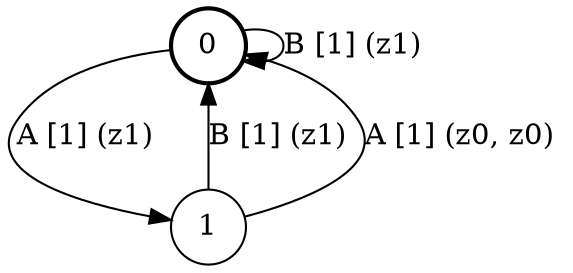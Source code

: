 # generated file, don't try to modify
# command: dot -Tpng <filename> > tree.png
digraph Automaton {
    node [shape = circle];
    0 [style = "bold"];
    0 -> 0 [label = "B [1] (z1) "];
    0 -> 1 [label = "A [1] (z1) "];
    1 -> 0 [label = "B [1] (z1) "];
    1 -> 0 [label = "A [1] (z0, z0) "];
}
